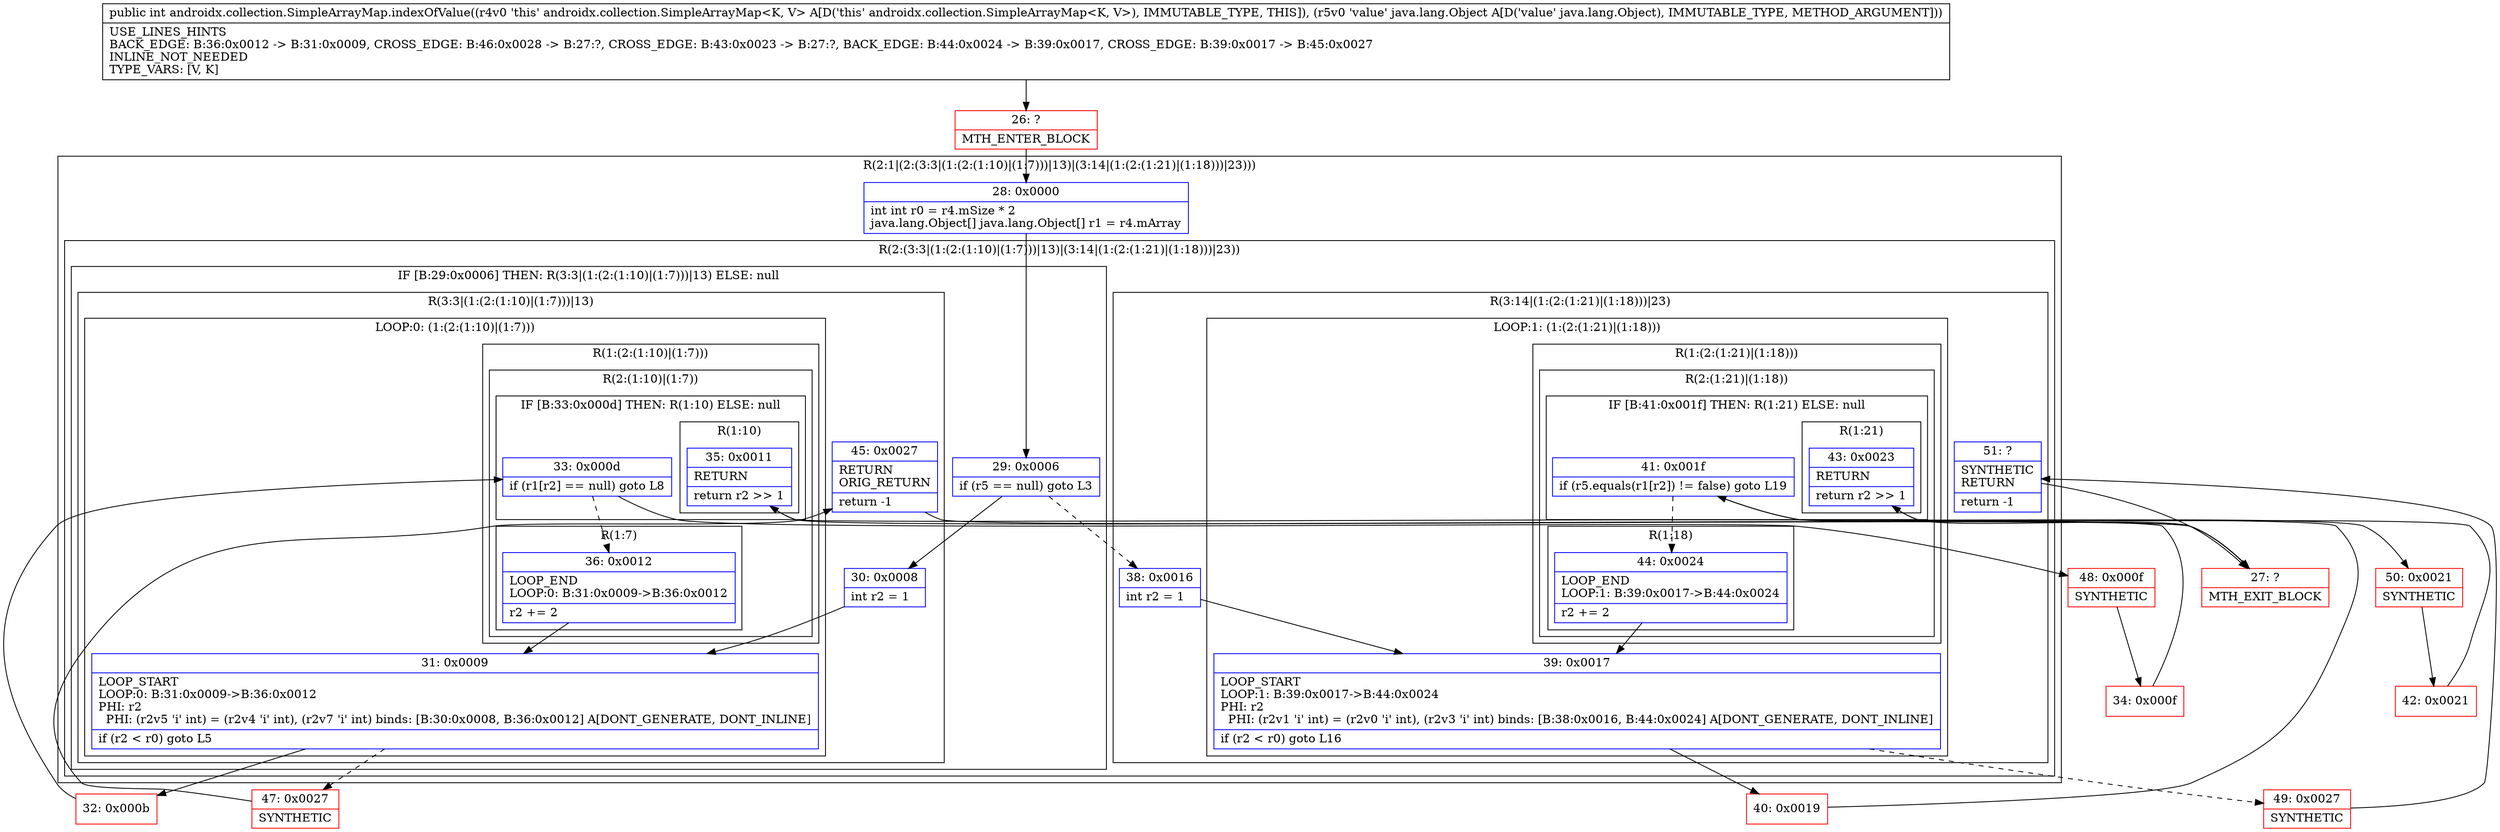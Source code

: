 digraph "CFG forandroidx.collection.SimpleArrayMap.indexOfValue(Ljava\/lang\/Object;)I" {
subgraph cluster_Region_692643019 {
label = "R(2:1|(2:(3:3|(1:(2:(1:10)|(1:7)))|13)|(3:14|(1:(2:(1:21)|(1:18)))|23)))";
node [shape=record,color=blue];
Node_28 [shape=record,label="{28\:\ 0x0000|int int r0 = r4.mSize * 2\ljava.lang.Object[] java.lang.Object[] r1 = r4.mArray\l}"];
subgraph cluster_Region_1066871987 {
label = "R(2:(3:3|(1:(2:(1:10)|(1:7)))|13)|(3:14|(1:(2:(1:21)|(1:18)))|23))";
node [shape=record,color=blue];
subgraph cluster_IfRegion_144054647 {
label = "IF [B:29:0x0006] THEN: R(3:3|(1:(2:(1:10)|(1:7)))|13) ELSE: null";
node [shape=record,color=blue];
Node_29 [shape=record,label="{29\:\ 0x0006|if (r5 == null) goto L3\l}"];
subgraph cluster_Region_1555673603 {
label = "R(3:3|(1:(2:(1:10)|(1:7)))|13)";
node [shape=record,color=blue];
Node_30 [shape=record,label="{30\:\ 0x0008|int r2 = 1\l}"];
subgraph cluster_LoopRegion_615973658 {
label = "LOOP:0: (1:(2:(1:10)|(1:7)))";
node [shape=record,color=blue];
Node_31 [shape=record,label="{31\:\ 0x0009|LOOP_START\lLOOP:0: B:31:0x0009\-\>B:36:0x0012\lPHI: r2 \l  PHI: (r2v5 'i' int) = (r2v4 'i' int), (r2v7 'i' int) binds: [B:30:0x0008, B:36:0x0012] A[DONT_GENERATE, DONT_INLINE]\l|if (r2 \< r0) goto L5\l}"];
subgraph cluster_Region_259027351 {
label = "R(1:(2:(1:10)|(1:7)))";
node [shape=record,color=blue];
subgraph cluster_Region_99402609 {
label = "R(2:(1:10)|(1:7))";
node [shape=record,color=blue];
subgraph cluster_IfRegion_957907675 {
label = "IF [B:33:0x000d] THEN: R(1:10) ELSE: null";
node [shape=record,color=blue];
Node_33 [shape=record,label="{33\:\ 0x000d|if (r1[r2] == null) goto L8\l}"];
subgraph cluster_Region_554529399 {
label = "R(1:10)";
node [shape=record,color=blue];
Node_35 [shape=record,label="{35\:\ 0x0011|RETURN\l|return r2 \>\> 1\l}"];
}
}
subgraph cluster_Region_1309509304 {
label = "R(1:7)";
node [shape=record,color=blue];
Node_36 [shape=record,label="{36\:\ 0x0012|LOOP_END\lLOOP:0: B:31:0x0009\-\>B:36:0x0012\l|r2 += 2\l}"];
}
}
}
}
Node_45 [shape=record,label="{45\:\ 0x0027|RETURN\lORIG_RETURN\l|return \-1\l}"];
}
}
subgraph cluster_Region_1261121973 {
label = "R(3:14|(1:(2:(1:21)|(1:18)))|23)";
node [shape=record,color=blue];
Node_38 [shape=record,label="{38\:\ 0x0016|int r2 = 1\l}"];
subgraph cluster_LoopRegion_1313221929 {
label = "LOOP:1: (1:(2:(1:21)|(1:18)))";
node [shape=record,color=blue];
Node_39 [shape=record,label="{39\:\ 0x0017|LOOP_START\lLOOP:1: B:39:0x0017\-\>B:44:0x0024\lPHI: r2 \l  PHI: (r2v1 'i' int) = (r2v0 'i' int), (r2v3 'i' int) binds: [B:38:0x0016, B:44:0x0024] A[DONT_GENERATE, DONT_INLINE]\l|if (r2 \< r0) goto L16\l}"];
subgraph cluster_Region_60327371 {
label = "R(1:(2:(1:21)|(1:18)))";
node [shape=record,color=blue];
subgraph cluster_Region_1006463342 {
label = "R(2:(1:21)|(1:18))";
node [shape=record,color=blue];
subgraph cluster_IfRegion_1469597583 {
label = "IF [B:41:0x001f] THEN: R(1:21) ELSE: null";
node [shape=record,color=blue];
Node_41 [shape=record,label="{41\:\ 0x001f|if (r5.equals(r1[r2]) != false) goto L19\l}"];
subgraph cluster_Region_1233662082 {
label = "R(1:21)";
node [shape=record,color=blue];
Node_43 [shape=record,label="{43\:\ 0x0023|RETURN\l|return r2 \>\> 1\l}"];
}
}
subgraph cluster_Region_888894108 {
label = "R(1:18)";
node [shape=record,color=blue];
Node_44 [shape=record,label="{44\:\ 0x0024|LOOP_END\lLOOP:1: B:39:0x0017\-\>B:44:0x0024\l|r2 += 2\l}"];
}
}
}
}
Node_51 [shape=record,label="{51\:\ ?|SYNTHETIC\lRETURN\l|return \-1\l}"];
}
}
}
Node_26 [shape=record,color=red,label="{26\:\ ?|MTH_ENTER_BLOCK\l}"];
Node_32 [shape=record,color=red,label="{32\:\ 0x000b}"];
Node_48 [shape=record,color=red,label="{48\:\ 0x000f|SYNTHETIC\l}"];
Node_34 [shape=record,color=red,label="{34\:\ 0x000f}"];
Node_27 [shape=record,color=red,label="{27\:\ ?|MTH_EXIT_BLOCK\l}"];
Node_47 [shape=record,color=red,label="{47\:\ 0x0027|SYNTHETIC\l}"];
Node_40 [shape=record,color=red,label="{40\:\ 0x0019}"];
Node_50 [shape=record,color=red,label="{50\:\ 0x0021|SYNTHETIC\l}"];
Node_42 [shape=record,color=red,label="{42\:\ 0x0021}"];
Node_49 [shape=record,color=red,label="{49\:\ 0x0027|SYNTHETIC\l}"];
MethodNode[shape=record,label="{public int androidx.collection.SimpleArrayMap.indexOfValue((r4v0 'this' androidx.collection.SimpleArrayMap\<K, V\> A[D('this' androidx.collection.SimpleArrayMap\<K, V\>), IMMUTABLE_TYPE, THIS]), (r5v0 'value' java.lang.Object A[D('value' java.lang.Object), IMMUTABLE_TYPE, METHOD_ARGUMENT]))  | USE_LINES_HINTS\lBACK_EDGE: B:36:0x0012 \-\> B:31:0x0009, CROSS_EDGE: B:46:0x0028 \-\> B:27:?, CROSS_EDGE: B:43:0x0023 \-\> B:27:?, BACK_EDGE: B:44:0x0024 \-\> B:39:0x0017, CROSS_EDGE: B:39:0x0017 \-\> B:45:0x0027\lINLINE_NOT_NEEDED\lTYPE_VARS: [V, K]\l}"];
MethodNode -> Node_26;Node_28 -> Node_29;
Node_29 -> Node_30;
Node_29 -> Node_38[style=dashed];
Node_30 -> Node_31;
Node_31 -> Node_32;
Node_31 -> Node_47[style=dashed];
Node_33 -> Node_36[style=dashed];
Node_33 -> Node_48;
Node_35 -> Node_27;
Node_36 -> Node_31;
Node_45 -> Node_27;
Node_38 -> Node_39;
Node_39 -> Node_40;
Node_39 -> Node_49[style=dashed];
Node_41 -> Node_44[style=dashed];
Node_41 -> Node_50;
Node_43 -> Node_27;
Node_44 -> Node_39;
Node_51 -> Node_27;
Node_26 -> Node_28;
Node_32 -> Node_33;
Node_48 -> Node_34;
Node_34 -> Node_35;
Node_47 -> Node_45;
Node_40 -> Node_41;
Node_50 -> Node_42;
Node_42 -> Node_43;
Node_49 -> Node_51;
}

